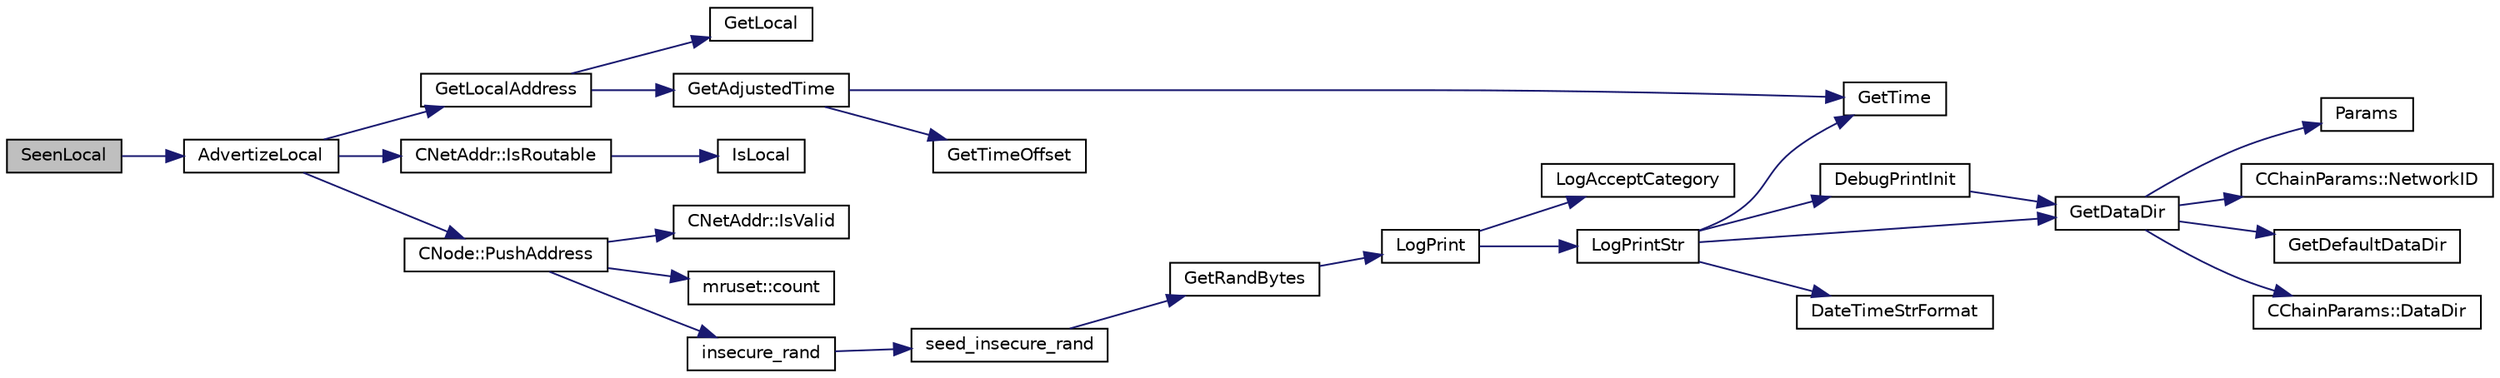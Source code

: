 digraph "SeenLocal"
{
  edge [fontname="Helvetica",fontsize="10",labelfontname="Helvetica",labelfontsize="10"];
  node [fontname="Helvetica",fontsize="10",shape=record];
  rankdir="LR";
  Node889 [label="SeenLocal",height=0.2,width=0.4,color="black", fillcolor="grey75", style="filled", fontcolor="black"];
  Node889 -> Node890 [color="midnightblue",fontsize="10",style="solid",fontname="Helvetica"];
  Node890 [label="AdvertizeLocal",height=0.2,width=0.4,color="black", fillcolor="white", style="filled",URL="$dd/d84/net_8cpp.html#a11932bbb34fc72238e9069c6e5363108"];
  Node890 -> Node891 [color="midnightblue",fontsize="10",style="solid",fontname="Helvetica"];
  Node891 [label="GetLocalAddress",height=0.2,width=0.4,color="black", fillcolor="white", style="filled",URL="$dd/d84/net_8cpp.html#a66f5f0bc1dad5cfe429157d5637a93dc"];
  Node891 -> Node892 [color="midnightblue",fontsize="10",style="solid",fontname="Helvetica"];
  Node892 [label="GetLocal",height=0.2,width=0.4,color="black", fillcolor="white", style="filled",URL="$dd/d84/net_8cpp.html#a51605827c953a7843f9b165eada26857"];
  Node891 -> Node893 [color="midnightblue",fontsize="10",style="solid",fontname="Helvetica"];
  Node893 [label="GetAdjustedTime",height=0.2,width=0.4,color="black", fillcolor="white", style="filled",URL="$df/d2d/util_8cpp.html#a09f81b9c7650f898cf3cf305b87547e6"];
  Node893 -> Node894 [color="midnightblue",fontsize="10",style="solid",fontname="Helvetica"];
  Node894 [label="GetTime",height=0.2,width=0.4,color="black", fillcolor="white", style="filled",URL="$df/d2d/util_8cpp.html#a46fac5fba8ba905b5f9acb364f5d8c6f"];
  Node893 -> Node895 [color="midnightblue",fontsize="10",style="solid",fontname="Helvetica"];
  Node895 [label="GetTimeOffset",height=0.2,width=0.4,color="black", fillcolor="white", style="filled",URL="$df/d2d/util_8cpp.html#a50ca5344c75631267633f15cfe5e983e"];
  Node890 -> Node896 [color="midnightblue",fontsize="10",style="solid",fontname="Helvetica"];
  Node896 [label="CNetAddr::IsRoutable",height=0.2,width=0.4,color="black", fillcolor="white", style="filled",URL="$d3/dc3/class_c_net_addr.html#a4e3b2fea2a6151c76684b3812df4a5c3"];
  Node896 -> Node897 [color="midnightblue",fontsize="10",style="solid",fontname="Helvetica"];
  Node897 [label="IsLocal",height=0.2,width=0.4,color="black", fillcolor="white", style="filled",URL="$dd/d84/net_8cpp.html#a16fa1bd4d34c4c29c90903fc3cdf7517",tooltip="check whether a given address is potentially local "];
  Node890 -> Node898 [color="midnightblue",fontsize="10",style="solid",fontname="Helvetica"];
  Node898 [label="CNode::PushAddress",height=0.2,width=0.4,color="black", fillcolor="white", style="filled",URL="$d1/d64/class_c_node.html#a06950a5ce265a1d4df1aad7f28e6fde8"];
  Node898 -> Node899 [color="midnightblue",fontsize="10",style="solid",fontname="Helvetica"];
  Node899 [label="CNetAddr::IsValid",height=0.2,width=0.4,color="black", fillcolor="white", style="filled",URL="$d3/dc3/class_c_net_addr.html#a6fe20b8da9701ca5dc2af078e2e8ac25"];
  Node898 -> Node900 [color="midnightblue",fontsize="10",style="solid",fontname="Helvetica"];
  Node900 [label="mruset::count",height=0.2,width=0.4,color="black", fillcolor="white", style="filled",URL="$d6/d19/classmruset.html#aff65b732aed809fb84542e1136321a24"];
  Node898 -> Node901 [color="midnightblue",fontsize="10",style="solid",fontname="Helvetica"];
  Node901 [label="insecure_rand",height=0.2,width=0.4,color="black", fillcolor="white", style="filled",URL="$d8/d3c/util_8h.html#ae8f7a2f188545bbbf746160adc42038e"];
  Node901 -> Node902 [color="midnightblue",fontsize="10",style="solid",fontname="Helvetica"];
  Node902 [label="seed_insecure_rand",height=0.2,width=0.4,color="black", fillcolor="white", style="filled",URL="$d8/d3c/util_8h.html#abef4e13668f53ac5404c796462aed9b4",tooltip="Seed insecure_rand using the random pool. "];
  Node902 -> Node903 [color="midnightblue",fontsize="10",style="solid",fontname="Helvetica"];
  Node903 [label="GetRandBytes",height=0.2,width=0.4,color="black", fillcolor="white", style="filled",URL="$df/d2d/util_8cpp.html#acf52c2aa8213c7b15e26594a2264ed8a"];
  Node903 -> Node904 [color="midnightblue",fontsize="10",style="solid",fontname="Helvetica"];
  Node904 [label="LogPrint",height=0.2,width=0.4,color="black", fillcolor="white", style="filled",URL="$d8/d3c/util_8h.html#aab1f837a2366f424bdc996fdf6352171"];
  Node904 -> Node905 [color="midnightblue",fontsize="10",style="solid",fontname="Helvetica"];
  Node905 [label="LogAcceptCategory",height=0.2,width=0.4,color="black", fillcolor="white", style="filled",URL="$d8/d3c/util_8h.html#a343d2a13efe00125f78d25dafb0a8d98"];
  Node904 -> Node906 [color="midnightblue",fontsize="10",style="solid",fontname="Helvetica"];
  Node906 [label="LogPrintStr",height=0.2,width=0.4,color="black", fillcolor="white", style="filled",URL="$d8/d3c/util_8h.html#afd4c3002b2797c0560adddb6af3ca1da"];
  Node906 -> Node907 [color="midnightblue",fontsize="10",style="solid",fontname="Helvetica"];
  Node907 [label="DebugPrintInit",height=0.2,width=0.4,color="black", fillcolor="white", style="filled",URL="$df/d2d/util_8cpp.html#a751ff5f21d880737811136b5e0bcea12"];
  Node907 -> Node908 [color="midnightblue",fontsize="10",style="solid",fontname="Helvetica"];
  Node908 [label="GetDataDir",height=0.2,width=0.4,color="black", fillcolor="white", style="filled",URL="$df/d2d/util_8cpp.html#ab83866a054745d4b30a3948a1b44beba"];
  Node908 -> Node909 [color="midnightblue",fontsize="10",style="solid",fontname="Helvetica"];
  Node909 [label="Params",height=0.2,width=0.4,color="black", fillcolor="white", style="filled",URL="$df/dbf/chainparams_8cpp.html#ace5c5b706d71a324a417dd2db394fd4a",tooltip="Return the currently selected parameters. "];
  Node908 -> Node910 [color="midnightblue",fontsize="10",style="solid",fontname="Helvetica"];
  Node910 [label="CChainParams::NetworkID",height=0.2,width=0.4,color="black", fillcolor="white", style="filled",URL="$d1/d4f/class_c_chain_params.html#a90dc493ec0c0325c98c3ac06eb99862b"];
  Node908 -> Node911 [color="midnightblue",fontsize="10",style="solid",fontname="Helvetica"];
  Node911 [label="GetDefaultDataDir",height=0.2,width=0.4,color="black", fillcolor="white", style="filled",URL="$df/d2d/util_8cpp.html#ab272995de020a3bcbf743be630e485c6"];
  Node908 -> Node912 [color="midnightblue",fontsize="10",style="solid",fontname="Helvetica"];
  Node912 [label="CChainParams::DataDir",height=0.2,width=0.4,color="black", fillcolor="white", style="filled",URL="$d1/d4f/class_c_chain_params.html#a959488b5d8e6fe62857940b831d73a78"];
  Node906 -> Node908 [color="midnightblue",fontsize="10",style="solid",fontname="Helvetica"];
  Node906 -> Node913 [color="midnightblue",fontsize="10",style="solid",fontname="Helvetica"];
  Node913 [label="DateTimeStrFormat",height=0.2,width=0.4,color="black", fillcolor="white", style="filled",URL="$df/d2d/util_8cpp.html#a749bc6776c8ec72d7c5e4dea56aee415"];
  Node906 -> Node894 [color="midnightblue",fontsize="10",style="solid",fontname="Helvetica"];
}
